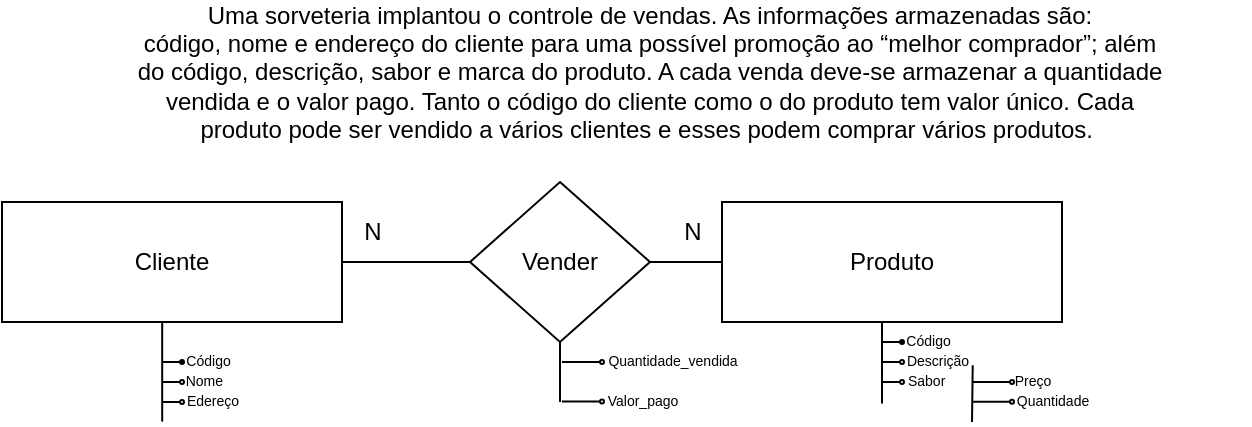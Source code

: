 <mxfile version="26.1.0">
  <diagram name="Página-1" id="T5dNw0jf_SLDSkseJ2CX">
    <mxGraphModel dx="1188" dy="629" grid="1" gridSize="10" guides="1" tooltips="1" connect="1" arrows="1" fold="1" page="1" pageScale="1" pageWidth="827" pageHeight="1169" math="0" shadow="0">
      <root>
        <mxCell id="0" />
        <mxCell id="1" parent="0" />
        <mxCell id="lt55lk2iBUW9oVsJdMlL-1" value="Uma sorveteria implantou o controle de vendas. As informações armazenadas são: &lt;br/&gt;código, nome e endereço do cliente para uma possível promoção ao “melhor comprador”; além &lt;br/&gt;do código, descrição, sabor e marca do produto. A cada venda deve-se armazenar a quantidade &lt;br/&gt;vendida e o valor pago. Tanto o código do cliente como o do produto tem valor único. Cada &lt;br/&gt;produto pode ser vendido a vários clientes e esses podem comprar vários produtos.&amp;nbsp;" style="text;html=1;align=center;verticalAlign=middle;whiteSpace=wrap;rounded=0;" vertex="1" parent="1">
          <mxGeometry x="114" y="60" width="600" height="30" as="geometry" />
        </mxCell>
        <mxCell id="lt55lk2iBUW9oVsJdMlL-3" style="edgeStyle=orthogonalEdgeStyle;rounded=0;orthogonalLoop=1;jettySize=auto;html=1;endArrow=none;startFill=0;entryX=0.001;entryY=0.988;entryDx=0;entryDy=0;entryPerimeter=0;" edge="1" parent="1" source="lt55lk2iBUW9oVsJdMlL-2" target="lt55lk2iBUW9oVsJdMlL-16">
          <mxGeometry relative="1" as="geometry">
            <mxPoint x="175" y="250" as="targetPoint" />
            <Array as="points">
              <mxPoint x="170" y="250" />
            </Array>
          </mxGeometry>
        </mxCell>
        <mxCell id="lt55lk2iBUW9oVsJdMlL-33" style="edgeStyle=orthogonalEdgeStyle;rounded=0;orthogonalLoop=1;jettySize=auto;html=1;entryX=0;entryY=0.5;entryDx=0;entryDy=0;endArrow=none;startFill=0;" edge="1" parent="1" source="lt55lk2iBUW9oVsJdMlL-2" target="lt55lk2iBUW9oVsJdMlL-32">
          <mxGeometry relative="1" as="geometry" />
        </mxCell>
        <mxCell id="lt55lk2iBUW9oVsJdMlL-2" value="Cliente" style="rounded=0;whiteSpace=wrap;html=1;" vertex="1" parent="1">
          <mxGeometry x="90" y="140" width="170" height="60" as="geometry" />
        </mxCell>
        <mxCell id="lt55lk2iBUW9oVsJdMlL-9" value="" style="endArrow=oval;html=1;rounded=0;endFill=1;strokeWidth=1;endSize=2;" edge="1" parent="1">
          <mxGeometry width="50" height="50" relative="1" as="geometry">
            <mxPoint x="170" y="220" as="sourcePoint" />
            <mxPoint x="180" y="220" as="targetPoint" />
          </mxGeometry>
        </mxCell>
        <mxCell id="lt55lk2iBUW9oVsJdMlL-10" value="&lt;font&gt;&amp;nbsp; &amp;nbsp; &amp;nbsp; &amp;nbsp; Código&lt;/font&gt;" style="text;html=1;align=center;verticalAlign=middle;resizable=0;points=[];autosize=1;strokeColor=none;fillColor=none;rounded=0;fontSize=7;" vertex="1" parent="1">
          <mxGeometry x="155" y="210" width="60" height="20" as="geometry" />
        </mxCell>
        <mxCell id="lt55lk2iBUW9oVsJdMlL-12" value="" style="endArrow=oval;html=1;rounded=0;endFill=0;strokeWidth=1;endSize=2;" edge="1" parent="1">
          <mxGeometry width="50" height="50" relative="1" as="geometry">
            <mxPoint x="170" y="230" as="sourcePoint" />
            <mxPoint x="180" y="230" as="targetPoint" />
            <Array as="points">
              <mxPoint x="170" y="230" />
            </Array>
          </mxGeometry>
        </mxCell>
        <mxCell id="lt55lk2iBUW9oVsJdMlL-14" value="&amp;nbsp; &amp;nbsp; &amp;nbsp; &amp;nbsp; &amp;nbsp; &amp;nbsp;Nome" style="text;html=1;align=center;verticalAlign=middle;resizable=0;points=[];autosize=1;strokeColor=none;fillColor=none;rounded=0;fontSize=7;" vertex="1" parent="1">
          <mxGeometry x="150" y="220" width="60" height="20" as="geometry" />
        </mxCell>
        <mxCell id="lt55lk2iBUW9oVsJdMlL-15" value="" style="endArrow=oval;html=1;rounded=0;endFill=0;strokeWidth=1;endSize=2;" edge="1" parent="1">
          <mxGeometry width="50" height="50" relative="1" as="geometry">
            <mxPoint x="170" y="240" as="sourcePoint" />
            <mxPoint x="180" y="240" as="targetPoint" />
            <Array as="points">
              <mxPoint x="170" y="240" />
            </Array>
          </mxGeometry>
        </mxCell>
        <mxCell id="lt55lk2iBUW9oVsJdMlL-16" value="Edereço" style="text;html=1;align=center;verticalAlign=middle;resizable=0;points=[];autosize=1;strokeColor=none;fillColor=none;rounded=0;fontSize=7;" vertex="1" parent="1">
          <mxGeometry x="170" y="230" width="50" height="20" as="geometry" />
        </mxCell>
        <mxCell id="lt55lk2iBUW9oVsJdMlL-17" style="edgeStyle=orthogonalEdgeStyle;rounded=0;orthogonalLoop=1;jettySize=auto;html=1;endArrow=none;startFill=0;entryX=0.253;entryY=1.036;entryDx=0;entryDy=0;entryPerimeter=0;" edge="1" parent="1" target="lt55lk2iBUW9oVsJdMlL-23">
          <mxGeometry relative="1" as="geometry">
            <mxPoint x="535" y="240" as="targetPoint" />
            <mxPoint x="530" y="190" as="sourcePoint" />
            <Array as="points">
              <mxPoint x="530" y="241" />
            </Array>
          </mxGeometry>
        </mxCell>
        <mxCell id="lt55lk2iBUW9oVsJdMlL-18" value="" style="endArrow=oval;html=1;rounded=0;endFill=1;strokeWidth=1;endSize=2;" edge="1" parent="1">
          <mxGeometry width="50" height="50" relative="1" as="geometry">
            <mxPoint x="530" y="210" as="sourcePoint" />
            <mxPoint x="540" y="210" as="targetPoint" />
          </mxGeometry>
        </mxCell>
        <mxCell id="lt55lk2iBUW9oVsJdMlL-19" value="&lt;font&gt;&amp;nbsp; &amp;nbsp; &amp;nbsp; &amp;nbsp; Código&lt;/font&gt;" style="text;html=1;align=center;verticalAlign=middle;resizable=0;points=[];autosize=1;strokeColor=none;fillColor=none;rounded=0;fontSize=7;" vertex="1" parent="1">
          <mxGeometry x="515" y="200" width="60" height="20" as="geometry" />
        </mxCell>
        <mxCell id="lt55lk2iBUW9oVsJdMlL-20" value="" style="endArrow=oval;html=1;rounded=0;endFill=0;strokeWidth=1;endSize=2;" edge="1" parent="1">
          <mxGeometry width="50" height="50" relative="1" as="geometry">
            <mxPoint x="530" y="220" as="sourcePoint" />
            <mxPoint x="540" y="220" as="targetPoint" />
            <Array as="points">
              <mxPoint x="530" y="220" />
            </Array>
          </mxGeometry>
        </mxCell>
        <mxCell id="lt55lk2iBUW9oVsJdMlL-21" value="&amp;nbsp; &amp;nbsp; &amp;nbsp; &amp;nbsp; &amp;nbsp; &amp;nbsp; &amp;nbsp; &amp;nbsp; &amp;nbsp; Descrição" style="text;html=1;align=center;verticalAlign=middle;resizable=0;points=[];autosize=1;strokeColor=none;fillColor=none;rounded=0;fontSize=7;" vertex="1" parent="1">
          <mxGeometry x="495" y="210" width="90" height="20" as="geometry" />
        </mxCell>
        <mxCell id="lt55lk2iBUW9oVsJdMlL-22" value="" style="endArrow=oval;html=1;rounded=0;endFill=0;strokeWidth=1;endSize=2;" edge="1" parent="1">
          <mxGeometry width="50" height="50" relative="1" as="geometry">
            <mxPoint x="530" y="230" as="sourcePoint" />
            <mxPoint x="540" y="230" as="targetPoint" />
            <Array as="points">
              <mxPoint x="530" y="230" />
            </Array>
          </mxGeometry>
        </mxCell>
        <mxCell id="lt55lk2iBUW9oVsJdMlL-23" value="&amp;nbsp; &amp;nbsp; &amp;nbsp; &amp;nbsp;Sabor" style="text;html=1;align=center;verticalAlign=middle;resizable=0;points=[];autosize=1;strokeColor=none;fillColor=none;rounded=0;fontSize=7;" vertex="1" parent="1">
          <mxGeometry x="515" y="220" width="60" height="20" as="geometry" />
        </mxCell>
        <mxCell id="lt55lk2iBUW9oVsJdMlL-24" value="Produto" style="rounded=0;whiteSpace=wrap;html=1;" vertex="1" parent="1">
          <mxGeometry x="450" y="140" width="170" height="60" as="geometry" />
        </mxCell>
        <mxCell id="lt55lk2iBUW9oVsJdMlL-25" value="" style="endArrow=none;html=1;rounded=0;entryX=1.006;entryY=0.083;entryDx=0;entryDy=0;entryPerimeter=0;" edge="1" parent="1" target="lt55lk2iBUW9oVsJdMlL-23">
          <mxGeometry width="50" height="50" relative="1" as="geometry">
            <mxPoint x="575" y="250" as="sourcePoint" />
            <mxPoint x="570" y="220" as="targetPoint" />
          </mxGeometry>
        </mxCell>
        <mxCell id="lt55lk2iBUW9oVsJdMlL-26" value="" style="endArrow=oval;html=1;rounded=0;endFill=0;endSize=2;" edge="1" parent="1">
          <mxGeometry width="50" height="50" relative="1" as="geometry">
            <mxPoint x="575" y="230" as="sourcePoint" />
            <mxPoint x="595" y="230" as="targetPoint" />
          </mxGeometry>
        </mxCell>
        <mxCell id="lt55lk2iBUW9oVsJdMlL-28" value="" style="endArrow=oval;html=1;rounded=0;endFill=0;endSize=2;" edge="1" parent="1">
          <mxGeometry width="50" height="50" relative="1" as="geometry">
            <mxPoint x="575" y="239.84" as="sourcePoint" />
            <mxPoint x="595" y="239.84" as="targetPoint" />
          </mxGeometry>
        </mxCell>
        <mxCell id="lt55lk2iBUW9oVsJdMlL-30" value="Preço" style="text;html=1;align=center;verticalAlign=middle;resizable=0;points=[];autosize=1;strokeColor=none;fillColor=none;rounded=0;fontSize=7;" vertex="1" parent="1">
          <mxGeometry x="585" y="220" width="40" height="20" as="geometry" />
        </mxCell>
        <mxCell id="lt55lk2iBUW9oVsJdMlL-31" value="Quantidade" style="text;html=1;align=center;verticalAlign=middle;resizable=0;points=[];autosize=1;strokeColor=none;fillColor=none;rounded=0;fontSize=7;" vertex="1" parent="1">
          <mxGeometry x="585" y="230" width="60" height="20" as="geometry" />
        </mxCell>
        <mxCell id="lt55lk2iBUW9oVsJdMlL-37" style="edgeStyle=orthogonalEdgeStyle;rounded=0;orthogonalLoop=1;jettySize=auto;html=1;endArrow=none;startFill=0;" edge="1" parent="1" source="lt55lk2iBUW9oVsJdMlL-32">
          <mxGeometry relative="1" as="geometry">
            <mxPoint x="369" y="240" as="targetPoint" />
          </mxGeometry>
        </mxCell>
        <mxCell id="lt55lk2iBUW9oVsJdMlL-32" value="Vender" style="rhombus;whiteSpace=wrap;html=1;" vertex="1" parent="1">
          <mxGeometry x="324" y="130" width="90" height="80" as="geometry" />
        </mxCell>
        <mxCell id="lt55lk2iBUW9oVsJdMlL-34" style="edgeStyle=orthogonalEdgeStyle;rounded=0;orthogonalLoop=1;jettySize=auto;html=1;endArrow=none;startFill=0;entryX=0;entryY=0.5;entryDx=0;entryDy=0;" edge="1" parent="1" source="lt55lk2iBUW9oVsJdMlL-32" target="lt55lk2iBUW9oVsJdMlL-24">
          <mxGeometry relative="1" as="geometry">
            <mxPoint x="440" y="170" as="targetPoint" />
            <Array as="points" />
          </mxGeometry>
        </mxCell>
        <mxCell id="lt55lk2iBUW9oVsJdMlL-35" value="N" style="text;html=1;align=center;verticalAlign=middle;resizable=0;points=[];autosize=1;strokeColor=none;fillColor=none;" vertex="1" parent="1">
          <mxGeometry x="260" y="140" width="30" height="30" as="geometry" />
        </mxCell>
        <mxCell id="lt55lk2iBUW9oVsJdMlL-36" value="N" style="text;html=1;align=center;verticalAlign=middle;resizable=0;points=[];autosize=1;strokeColor=none;fillColor=none;" vertex="1" parent="1">
          <mxGeometry x="420" y="140" width="30" height="30" as="geometry" />
        </mxCell>
        <mxCell id="lt55lk2iBUW9oVsJdMlL-38" value="" style="endArrow=oval;html=1;rounded=0;endFill=0;endSize=2;" edge="1" parent="1">
          <mxGeometry width="50" height="50" relative="1" as="geometry">
            <mxPoint x="370" y="220" as="sourcePoint" />
            <mxPoint x="390" y="220" as="targetPoint" />
          </mxGeometry>
        </mxCell>
        <mxCell id="lt55lk2iBUW9oVsJdMlL-41" value="Quantidade_vendida" style="text;html=1;align=center;verticalAlign=middle;resizable=0;points=[];autosize=1;strokeColor=none;fillColor=none;rounded=0;fontSize=7;" vertex="1" parent="1">
          <mxGeometry x="380" y="210" width="90" height="20" as="geometry" />
        </mxCell>
        <mxCell id="lt55lk2iBUW9oVsJdMlL-42" value="" style="endArrow=oval;html=1;rounded=0;endFill=0;endSize=2;" edge="1" parent="1">
          <mxGeometry width="50" height="50" relative="1" as="geometry">
            <mxPoint x="370" y="239.81" as="sourcePoint" />
            <mxPoint x="390" y="239.81" as="targetPoint" />
          </mxGeometry>
        </mxCell>
        <mxCell id="lt55lk2iBUW9oVsJdMlL-44" value="Valor_pago" style="text;html=1;align=center;verticalAlign=middle;resizable=0;points=[];autosize=1;strokeColor=none;fillColor=none;rounded=0;fontSize=7;" vertex="1" parent="1">
          <mxGeometry x="380" y="230" width="60" height="20" as="geometry" />
        </mxCell>
      </root>
    </mxGraphModel>
  </diagram>
</mxfile>
